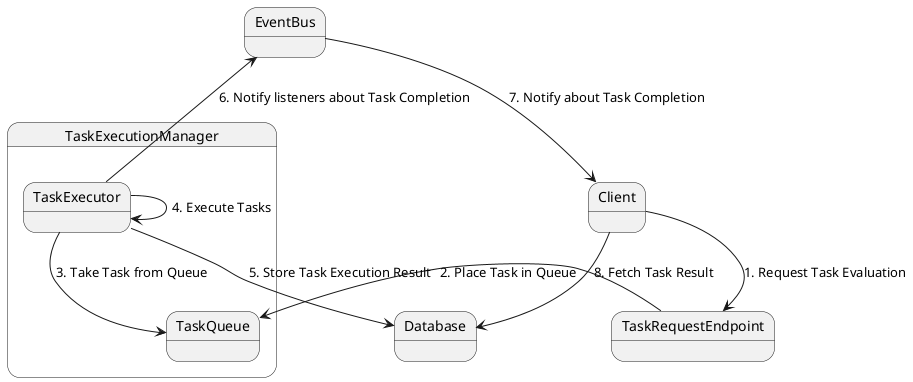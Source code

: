 @startuml
Client --> TaskRequestEndpoint : 1. Request Task Evaluation
EventBus --> Client : 7. Notify about Task Completion
Client --> Database : 8. Fetch Task Result

state TaskExecutionManager {
  TaskRequestEndpoint --> TaskQueue : 2. Place Task in Queue
  TaskExecutor --> TaskQueue : 3. Take Task from Queue
  TaskExecutor --> TaskExecutor : 4. Execute Tasks
  TaskExecutor --> EventBus : 6. Notify listeners about Task Completion
  TaskExecutor --> Database : 5. Store Task Execution Result
}
@enduml

